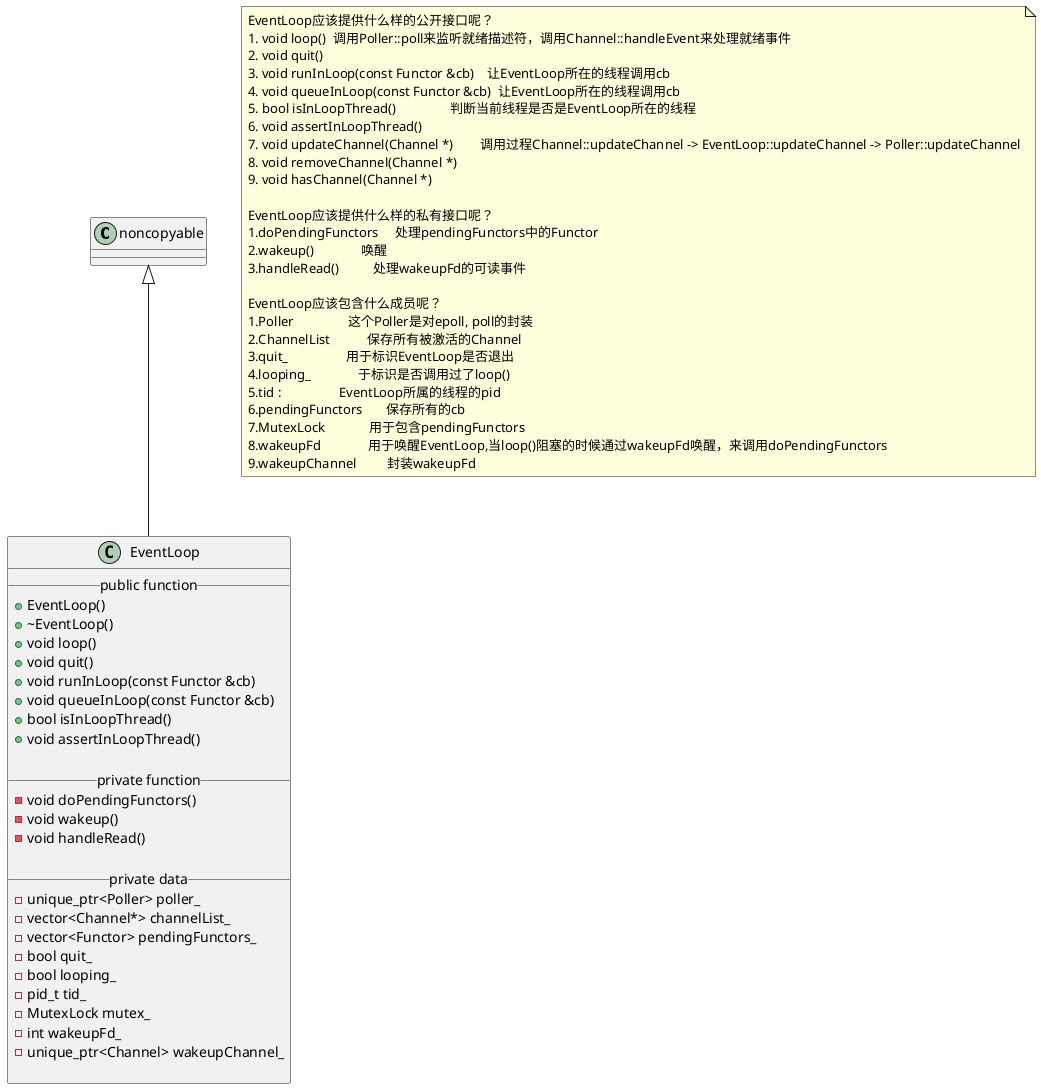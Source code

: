 @startuml

noncopyable <|-- EventLoop
class EventLoop 
{
    __public function__
    + EventLoop()
    + ~EventLoop()
    + void loop()
    + void quit()
    + void runInLoop(const Functor &cb)
    + void queueInLoop(const Functor &cb)
    + bool isInLoopThread()
    + void assertInLoopThread()

    __private function__
    - void doPendingFunctors()
    - void wakeup()
    - void handleRead()

    __private data__
    - unique_ptr<Poller> poller_
    - vector<Channel*> channelList_
    - vector<Functor> pendingFunctors_
    - bool quit_
    - bool looping_
    - pid_t tid_
    - MutexLock mutex_
    - int wakeupFd_
    - unique_ptr<Channel> wakeupChannel_

}

note as N1
EventLoop应该提供什么样的公开接口呢？
1. void loop()  调用Poller::poll来监听就绪描述符，调用Channel::handleEvent来处理就绪事件 
2. void quit()
3. void runInLoop(const Functor &cb)    让EventLoop所在的线程调用cb
4. void queueInLoop(const Functor &cb)  让EventLoop所在的线程调用cb
5. bool isInLoopThread()                判断当前线程是否是EventLoop所在的线程
6. void assertInLoopThread()           
7. void updateChannel(Channel *)        调用过程Channel::updateChannel -> EventLoop::updateChannel -> Poller::updateChannel
8. void removeChannel(Channel *)
9. void hasChannel(Channel *)

EventLoop应该提供什么样的私有接口呢？
1.doPendingFunctors     处理pendingFunctors中的Functor 
2.wakeup()              唤醒
3.handleRead()          处理wakeupFd的可读事件

EventLoop应该包含什么成员呢？
1.Poller                这个Poller是对epoll, poll的封装
2.ChannelList           保存所有被激活的Channel
3.quit_                 用于标识EventLoop是否退出
4.looping_              于标识是否调用过了loop()
5.tid :                 EventLoop所属的线程的pid 
6.pendingFunctors       保存所有的cb
7.MutexLock             用于包含pendingFunctors
8.wakeupFd              用于唤醒EventLoop,当loop()阻塞的时候通过wakeupFd唤醒，来调用doPendingFunctors
9.wakeupChannel         封装wakeupFd
end note 

@enduml 